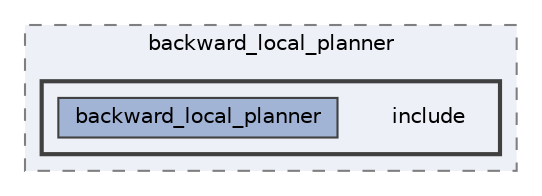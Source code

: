 digraph "smacc2_client_library/nav2z_client/custom_planners/backward_local_planner/include"
{
 // LATEX_PDF_SIZE
  bgcolor="transparent";
  edge [fontname=Helvetica,fontsize=10,labelfontname=Helvetica,labelfontsize=10];
  node [fontname=Helvetica,fontsize=10,shape=box,height=0.2,width=0.4];
  compound=true
  subgraph clusterdir_8328fa94c38c600743afdd45c16fcb90 {
    graph [ bgcolor="#edf0f7", pencolor="grey50", label="backward_local_planner", fontname=Helvetica,fontsize=10 style="filled,dashed", URL="dir_8328fa94c38c600743afdd45c16fcb90.html",tooltip=""]
  subgraph clusterdir_ef4d975d8355ccc14afb90f25382c836 {
    graph [ bgcolor="#edf0f7", pencolor="grey25", label="", fontname=Helvetica,fontsize=10 style="filled,bold", URL="dir_ef4d975d8355ccc14afb90f25382c836.html",tooltip=""]
    dir_ef4d975d8355ccc14afb90f25382c836 [shape=plaintext, label="include"];
  dir_bee6fbe0db6e8037855d71d8baffe8d2 [label="backward_local_planner", fillcolor="#a2b4d6", color="grey25", style="filled", URL="dir_bee6fbe0db6e8037855d71d8baffe8d2.html",tooltip=""];
  }
  }
}
